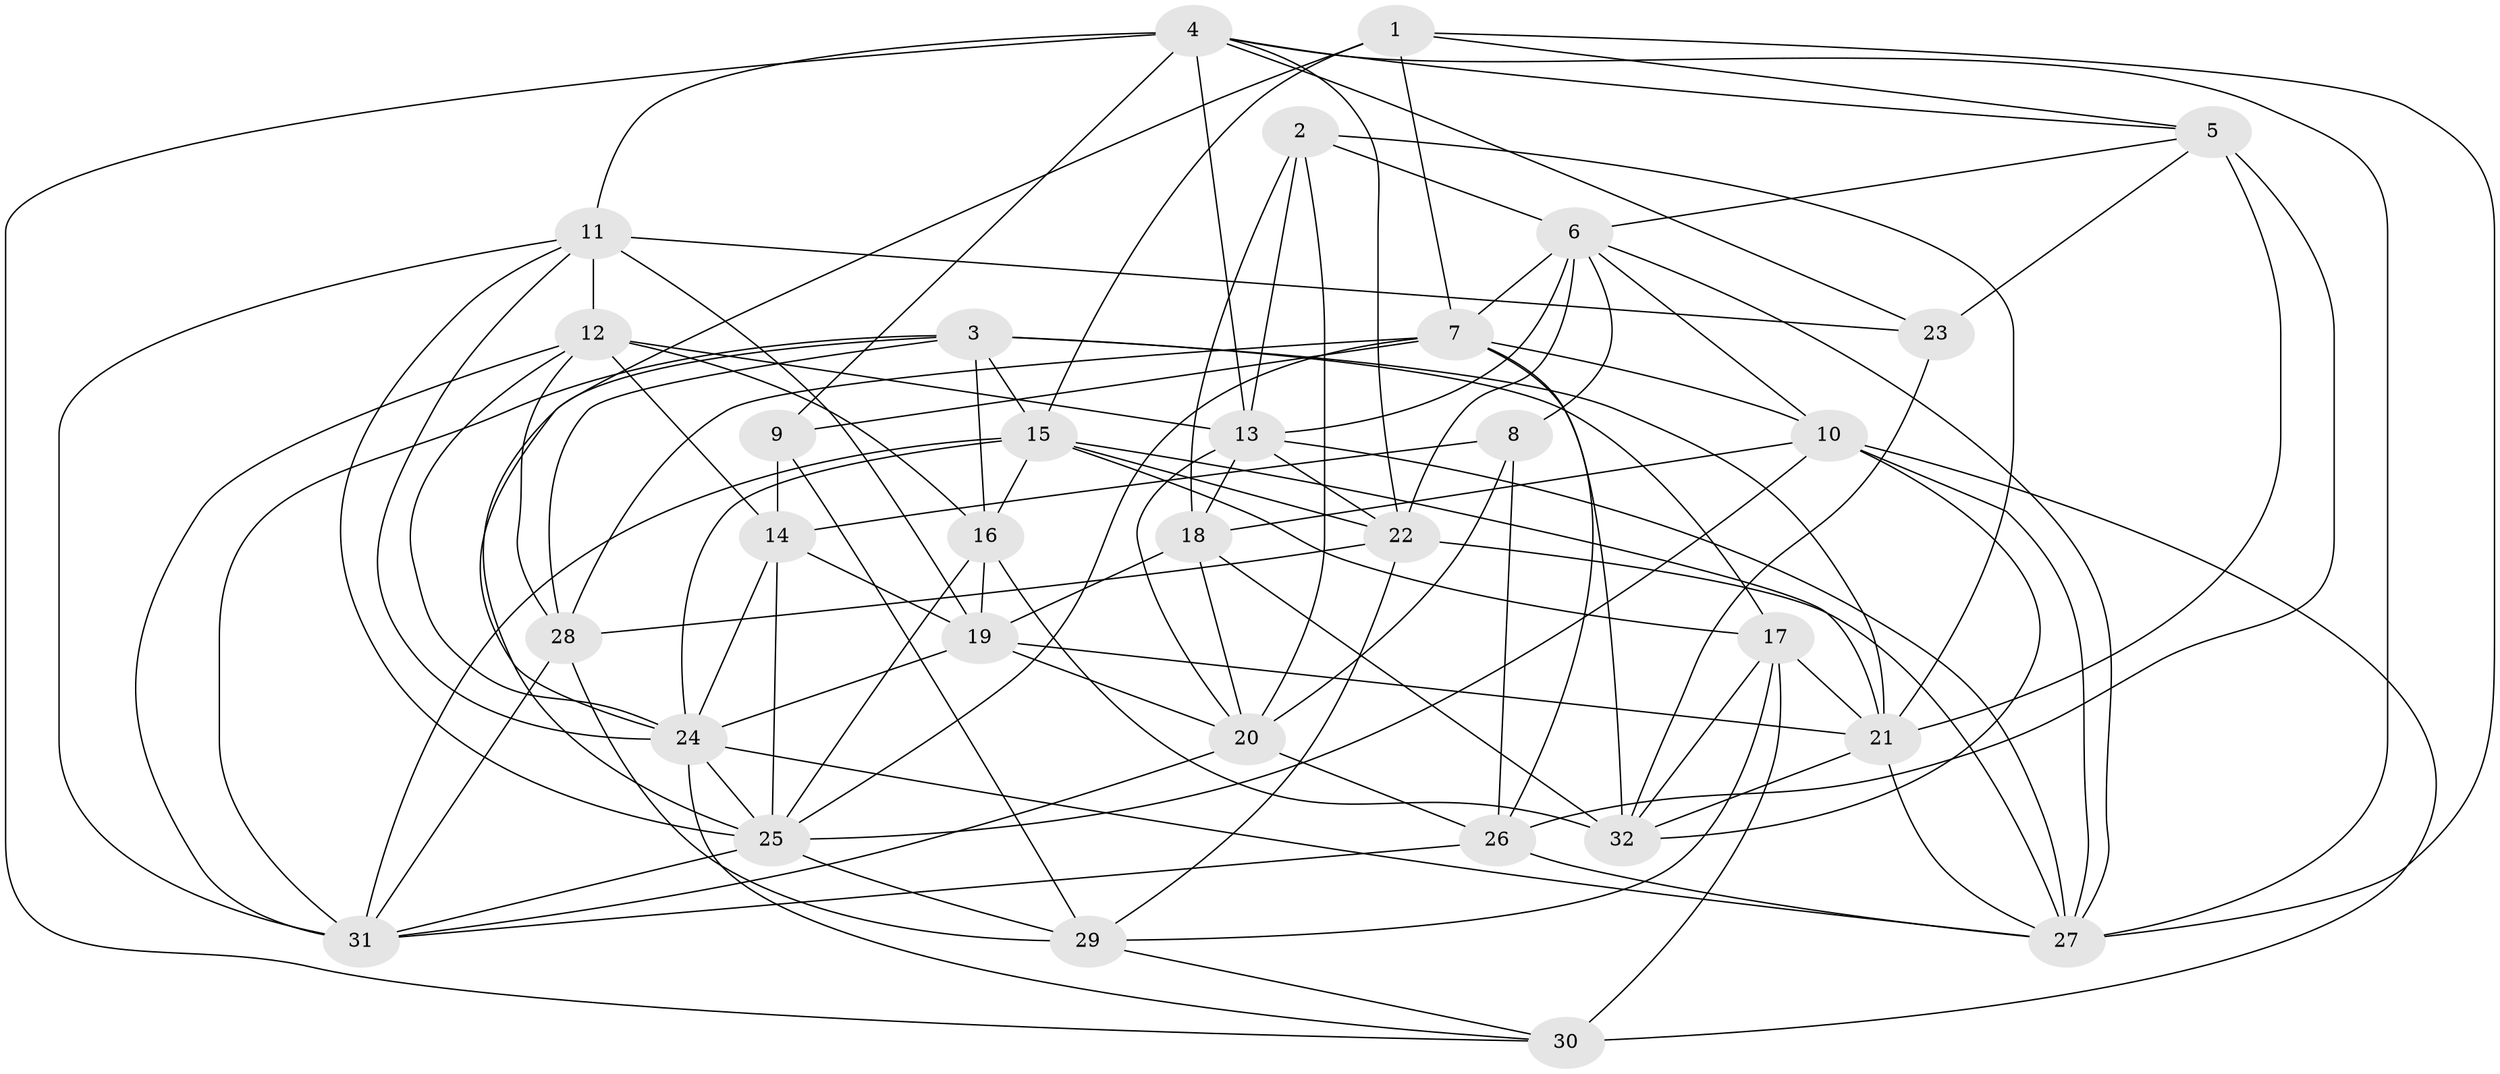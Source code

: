// original degree distribution, {4: 1.0}
// Generated by graph-tools (version 1.1) at 2025/38/03/04/25 23:38:10]
// undirected, 32 vertices, 107 edges
graph export_dot {
  node [color=gray90,style=filled];
  1;
  2;
  3;
  4;
  5;
  6;
  7;
  8;
  9;
  10;
  11;
  12;
  13;
  14;
  15;
  16;
  17;
  18;
  19;
  20;
  21;
  22;
  23;
  24;
  25;
  26;
  27;
  28;
  29;
  30;
  31;
  32;
  1 -- 5 [weight=1.0];
  1 -- 7 [weight=1.0];
  1 -- 15 [weight=1.0];
  1 -- 24 [weight=2.0];
  1 -- 27 [weight=1.0];
  2 -- 6 [weight=1.0];
  2 -- 13 [weight=1.0];
  2 -- 18 [weight=1.0];
  2 -- 20 [weight=2.0];
  2 -- 21 [weight=1.0];
  3 -- 15 [weight=1.0];
  3 -- 16 [weight=1.0];
  3 -- 17 [weight=2.0];
  3 -- 21 [weight=1.0];
  3 -- 25 [weight=1.0];
  3 -- 28 [weight=1.0];
  3 -- 31 [weight=1.0];
  4 -- 5 [weight=1.0];
  4 -- 9 [weight=1.0];
  4 -- 11 [weight=1.0];
  4 -- 13 [weight=1.0];
  4 -- 22 [weight=1.0];
  4 -- 23 [weight=1.0];
  4 -- 27 [weight=1.0];
  4 -- 30 [weight=1.0];
  5 -- 6 [weight=1.0];
  5 -- 21 [weight=2.0];
  5 -- 23 [weight=1.0];
  5 -- 26 [weight=2.0];
  6 -- 7 [weight=1.0];
  6 -- 8 [weight=1.0];
  6 -- 10 [weight=1.0];
  6 -- 13 [weight=1.0];
  6 -- 22 [weight=1.0];
  6 -- 27 [weight=1.0];
  7 -- 9 [weight=1.0];
  7 -- 10 [weight=1.0];
  7 -- 25 [weight=1.0];
  7 -- 26 [weight=1.0];
  7 -- 28 [weight=1.0];
  7 -- 32 [weight=1.0];
  8 -- 14 [weight=2.0];
  8 -- 20 [weight=2.0];
  8 -- 26 [weight=1.0];
  9 -- 14 [weight=1.0];
  9 -- 29 [weight=1.0];
  10 -- 18 [weight=2.0];
  10 -- 25 [weight=1.0];
  10 -- 27 [weight=1.0];
  10 -- 30 [weight=1.0];
  10 -- 32 [weight=1.0];
  11 -- 12 [weight=2.0];
  11 -- 19 [weight=1.0];
  11 -- 23 [weight=1.0];
  11 -- 24 [weight=1.0];
  11 -- 25 [weight=1.0];
  11 -- 31 [weight=1.0];
  12 -- 13 [weight=2.0];
  12 -- 14 [weight=1.0];
  12 -- 16 [weight=2.0];
  12 -- 24 [weight=1.0];
  12 -- 28 [weight=1.0];
  12 -- 31 [weight=1.0];
  13 -- 18 [weight=1.0];
  13 -- 20 [weight=1.0];
  13 -- 22 [weight=1.0];
  13 -- 27 [weight=2.0];
  14 -- 19 [weight=2.0];
  14 -- 24 [weight=1.0];
  14 -- 25 [weight=1.0];
  15 -- 16 [weight=2.0];
  15 -- 17 [weight=1.0];
  15 -- 21 [weight=1.0];
  15 -- 22 [weight=2.0];
  15 -- 24 [weight=1.0];
  15 -- 31 [weight=1.0];
  16 -- 19 [weight=1.0];
  16 -- 25 [weight=1.0];
  16 -- 32 [weight=1.0];
  17 -- 21 [weight=2.0];
  17 -- 29 [weight=2.0];
  17 -- 30 [weight=2.0];
  17 -- 32 [weight=1.0];
  18 -- 19 [weight=1.0];
  18 -- 20 [weight=1.0];
  18 -- 32 [weight=2.0];
  19 -- 20 [weight=1.0];
  19 -- 21 [weight=1.0];
  19 -- 24 [weight=1.0];
  20 -- 26 [weight=2.0];
  20 -- 31 [weight=1.0];
  21 -- 27 [weight=1.0];
  21 -- 32 [weight=1.0];
  22 -- 27 [weight=1.0];
  22 -- 28 [weight=1.0];
  22 -- 29 [weight=1.0];
  23 -- 32 [weight=1.0];
  24 -- 25 [weight=1.0];
  24 -- 27 [weight=1.0];
  24 -- 30 [weight=1.0];
  25 -- 29 [weight=2.0];
  25 -- 31 [weight=1.0];
  26 -- 27 [weight=1.0];
  26 -- 31 [weight=1.0];
  28 -- 29 [weight=1.0];
  28 -- 31 [weight=1.0];
  29 -- 30 [weight=1.0];
}
